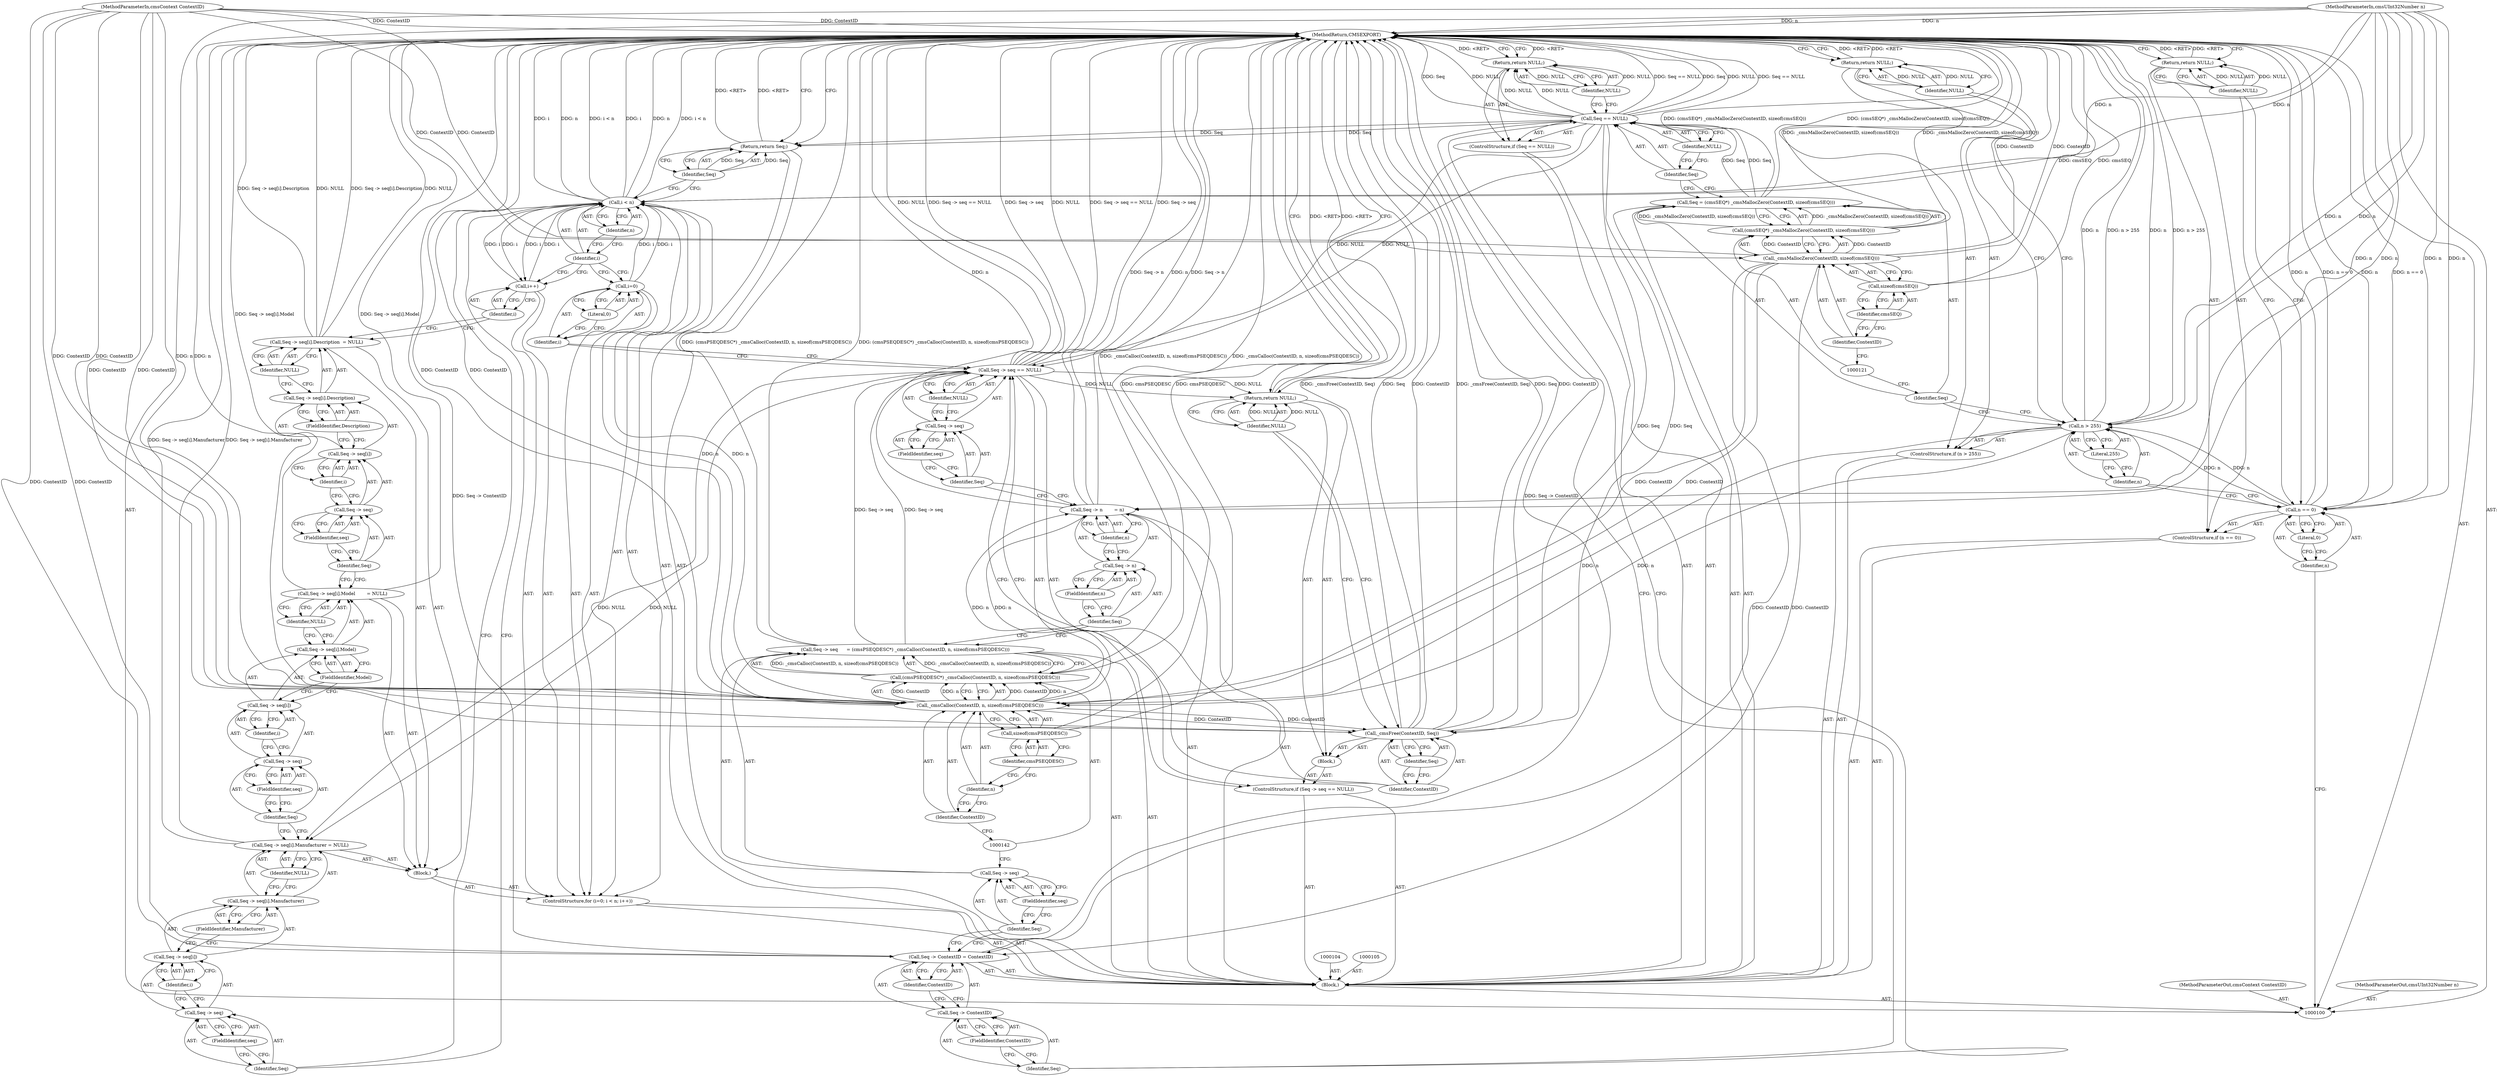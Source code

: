 digraph "0_Little-CMS_91c2db7f2559be504211b283bc3a2c631d6f06d9_0" {
"1000101" [label="(MethodParameterIn,cmsContext ContextID)"];
"1000277" [label="(MethodParameterOut,cmsContext ContextID)"];
"1000102" [label="(MethodParameterIn,cmsUInt32Number n)"];
"1000278" [label="(MethodParameterOut,cmsUInt32Number n)"];
"1000204" [label="(MethodReturn,CMSEXPORT)"];
"1000120" [label="(Call,(cmsSEQ*) _cmsMallocZero(ContextID, sizeof(cmsSEQ)))"];
"1000122" [label="(Call,_cmsMallocZero(ContextID, sizeof(cmsSEQ)))"];
"1000123" [label="(Identifier,ContextID)"];
"1000118" [label="(Call,Seq = (cmsSEQ*) _cmsMallocZero(ContextID, sizeof(cmsSEQ)))"];
"1000119" [label="(Identifier,Seq)"];
"1000124" [label="(Call,sizeof(cmsSEQ))"];
"1000125" [label="(Identifier,cmsSEQ)"];
"1000129" [label="(Identifier,NULL)"];
"1000130" [label="(Return,return NULL;)"];
"1000131" [label="(Identifier,NULL)"];
"1000126" [label="(ControlStructure,if (Seq == NULL))"];
"1000127" [label="(Call,Seq == NULL)"];
"1000128" [label="(Identifier,Seq)"];
"1000135" [label="(FieldIdentifier,ContextID)"];
"1000136" [label="(Identifier,ContextID)"];
"1000132" [label="(Call,Seq -> ContextID = ContextID)"];
"1000133" [label="(Call,Seq -> ContextID)"];
"1000134" [label="(Identifier,Seq)"];
"1000140" [label="(FieldIdentifier,seq)"];
"1000141" [label="(Call,(cmsPSEQDESC*) _cmsCalloc(ContextID, n, sizeof(cmsPSEQDESC)))"];
"1000143" [label="(Call,_cmsCalloc(ContextID, n, sizeof(cmsPSEQDESC)))"];
"1000144" [label="(Identifier,ContextID)"];
"1000137" [label="(Call,Seq -> seq      = (cmsPSEQDESC*) _cmsCalloc(ContextID, n, sizeof(cmsPSEQDESC)))"];
"1000138" [label="(Call,Seq -> seq)"];
"1000139" [label="(Identifier,Seq)"];
"1000145" [label="(Identifier,n)"];
"1000146" [label="(Call,sizeof(cmsPSEQDESC))"];
"1000147" [label="(Identifier,cmsPSEQDESC)"];
"1000151" [label="(FieldIdentifier,n)"];
"1000152" [label="(Identifier,n)"];
"1000148" [label="(Call,Seq -> n        = n)"];
"1000149" [label="(Call,Seq -> n)"];
"1000150" [label="(Identifier,Seq)"];
"1000157" [label="(FieldIdentifier,seq)"];
"1000158" [label="(Identifier,NULL)"];
"1000159" [label="(Block,)"];
"1000153" [label="(ControlStructure,if (Seq -> seq == NULL))"];
"1000154" [label="(Call,Seq -> seq == NULL)"];
"1000155" [label="(Call,Seq -> seq)"];
"1000156" [label="(Identifier,Seq)"];
"1000161" [label="(Identifier,ContextID)"];
"1000162" [label="(Identifier,Seq)"];
"1000160" [label="(Call,_cmsFree(ContextID, Seq))"];
"1000164" [label="(Identifier,NULL)"];
"1000163" [label="(Return,return NULL;)"];
"1000103" [label="(Block,)"];
"1000166" [label="(Call,i=0)"];
"1000167" [label="(Identifier,i)"];
"1000168" [label="(Literal,0)"];
"1000169" [label="(Call,i < n)"];
"1000170" [label="(Identifier,i)"];
"1000171" [label="(Identifier,n)"];
"1000172" [label="(Call,i++)"];
"1000173" [label="(Identifier,i)"];
"1000174" [label="(Block,)"];
"1000165" [label="(ControlStructure,for (i=0; i < n; i++))"];
"1000180" [label="(FieldIdentifier,seq)"];
"1000181" [label="(Identifier,i)"];
"1000182" [label="(FieldIdentifier,Manufacturer)"];
"1000183" [label="(Identifier,NULL)"];
"1000175" [label="(Call,Seq -> seq[i].Manufacturer = NULL)"];
"1000176" [label="(Call,Seq -> seq[i].Manufacturer)"];
"1000177" [label="(Call,Seq -> seq[i])"];
"1000178" [label="(Call,Seq -> seq)"];
"1000179" [label="(Identifier,Seq)"];
"1000189" [label="(FieldIdentifier,seq)"];
"1000190" [label="(Identifier,i)"];
"1000191" [label="(FieldIdentifier,Model)"];
"1000192" [label="(Identifier,NULL)"];
"1000184" [label="(Call,Seq -> seq[i].Model        = NULL)"];
"1000185" [label="(Call,Seq -> seq[i].Model)"];
"1000186" [label="(Call,Seq -> seq[i])"];
"1000187" [label="(Call,Seq -> seq)"];
"1000188" [label="(Identifier,Seq)"];
"1000198" [label="(FieldIdentifier,seq)"];
"1000199" [label="(Identifier,i)"];
"1000200" [label="(FieldIdentifier,Description)"];
"1000201" [label="(Identifier,NULL)"];
"1000193" [label="(Call,Seq -> seq[i].Description  = NULL)"];
"1000194" [label="(Call,Seq -> seq[i].Description)"];
"1000195" [label="(Call,Seq -> seq[i])"];
"1000196" [label="(Call,Seq -> seq)"];
"1000197" [label="(Identifier,Seq)"];
"1000203" [label="(Identifier,Seq)"];
"1000202" [label="(Return,return Seq;)"];
"1000109" [label="(Literal,0)"];
"1000110" [label="(Return,return NULL;)"];
"1000111" [label="(Identifier,NULL)"];
"1000106" [label="(ControlStructure,if (n == 0))"];
"1000107" [label="(Call,n == 0)"];
"1000108" [label="(Identifier,n)"];
"1000115" [label="(Literal,255)"];
"1000116" [label="(Return,return NULL;)"];
"1000117" [label="(Identifier,NULL)"];
"1000112" [label="(ControlStructure,if (n > 255))"];
"1000113" [label="(Call,n > 255)"];
"1000114" [label="(Identifier,n)"];
"1000101" -> "1000100"  [label="AST: "];
"1000101" -> "1000204"  [label="DDG: ContextID"];
"1000101" -> "1000122"  [label="DDG: ContextID"];
"1000101" -> "1000132"  [label="DDG: ContextID"];
"1000101" -> "1000143"  [label="DDG: ContextID"];
"1000101" -> "1000160"  [label="DDG: ContextID"];
"1000277" -> "1000100"  [label="AST: "];
"1000102" -> "1000100"  [label="AST: "];
"1000102" -> "1000204"  [label="DDG: n"];
"1000102" -> "1000107"  [label="DDG: n"];
"1000102" -> "1000113"  [label="DDG: n"];
"1000102" -> "1000143"  [label="DDG: n"];
"1000102" -> "1000148"  [label="DDG: n"];
"1000102" -> "1000169"  [label="DDG: n"];
"1000278" -> "1000100"  [label="AST: "];
"1000204" -> "1000100"  [label="AST: "];
"1000204" -> "1000110"  [label="CFG: "];
"1000204" -> "1000116"  [label="CFG: "];
"1000204" -> "1000130"  [label="CFG: "];
"1000204" -> "1000163"  [label="CFG: "];
"1000204" -> "1000202"  [label="CFG: "];
"1000116" -> "1000204"  [label="DDG: <RET>"];
"1000107" -> "1000204"  [label="DDG: n"];
"1000107" -> "1000204"  [label="DDG: n == 0"];
"1000184" -> "1000204"  [label="DDG: Seq -> seq[i].Model"];
"1000169" -> "1000204"  [label="DDG: i < n"];
"1000169" -> "1000204"  [label="DDG: i"];
"1000169" -> "1000204"  [label="DDG: n"];
"1000127" -> "1000204"  [label="DDG: Seq == NULL"];
"1000127" -> "1000204"  [label="DDG: Seq"];
"1000127" -> "1000204"  [label="DDG: NULL"];
"1000154" -> "1000204"  [label="DDG: Seq -> seq == NULL"];
"1000154" -> "1000204"  [label="DDG: Seq -> seq"];
"1000154" -> "1000204"  [label="DDG: NULL"];
"1000124" -> "1000204"  [label="DDG: cmsSEQ"];
"1000193" -> "1000204"  [label="DDG: Seq -> seq[i].Description"];
"1000193" -> "1000204"  [label="DDG: NULL"];
"1000113" -> "1000204"  [label="DDG: n"];
"1000113" -> "1000204"  [label="DDG: n > 255"];
"1000160" -> "1000204"  [label="DDG: _cmsFree(ContextID, Seq)"];
"1000160" -> "1000204"  [label="DDG: Seq"];
"1000160" -> "1000204"  [label="DDG: ContextID"];
"1000122" -> "1000204"  [label="DDG: ContextID"];
"1000137" -> "1000204"  [label="DDG: (cmsPSEQDESC*) _cmsCalloc(ContextID, n, sizeof(cmsPSEQDESC))"];
"1000148" -> "1000204"  [label="DDG: n"];
"1000148" -> "1000204"  [label="DDG: Seq -> n"];
"1000143" -> "1000204"  [label="DDG: ContextID"];
"1000175" -> "1000204"  [label="DDG: Seq -> seq[i].Manufacturer"];
"1000132" -> "1000204"  [label="DDG: Seq -> ContextID"];
"1000102" -> "1000204"  [label="DDG: n"];
"1000101" -> "1000204"  [label="DDG: ContextID"];
"1000118" -> "1000204"  [label="DDG: (cmsSEQ*) _cmsMallocZero(ContextID, sizeof(cmsSEQ))"];
"1000141" -> "1000204"  [label="DDG: _cmsCalloc(ContextID, n, sizeof(cmsPSEQDESC))"];
"1000120" -> "1000204"  [label="DDG: _cmsMallocZero(ContextID, sizeof(cmsSEQ))"];
"1000146" -> "1000204"  [label="DDG: cmsPSEQDESC"];
"1000163" -> "1000204"  [label="DDG: <RET>"];
"1000130" -> "1000204"  [label="DDG: <RET>"];
"1000110" -> "1000204"  [label="DDG: <RET>"];
"1000202" -> "1000204"  [label="DDG: <RET>"];
"1000120" -> "1000118"  [label="AST: "];
"1000120" -> "1000122"  [label="CFG: "];
"1000121" -> "1000120"  [label="AST: "];
"1000122" -> "1000120"  [label="AST: "];
"1000118" -> "1000120"  [label="CFG: "];
"1000120" -> "1000204"  [label="DDG: _cmsMallocZero(ContextID, sizeof(cmsSEQ))"];
"1000120" -> "1000118"  [label="DDG: _cmsMallocZero(ContextID, sizeof(cmsSEQ))"];
"1000122" -> "1000120"  [label="DDG: ContextID"];
"1000122" -> "1000120"  [label="AST: "];
"1000122" -> "1000124"  [label="CFG: "];
"1000123" -> "1000122"  [label="AST: "];
"1000124" -> "1000122"  [label="AST: "];
"1000120" -> "1000122"  [label="CFG: "];
"1000122" -> "1000204"  [label="DDG: ContextID"];
"1000122" -> "1000120"  [label="DDG: ContextID"];
"1000101" -> "1000122"  [label="DDG: ContextID"];
"1000122" -> "1000132"  [label="DDG: ContextID"];
"1000122" -> "1000143"  [label="DDG: ContextID"];
"1000123" -> "1000122"  [label="AST: "];
"1000123" -> "1000121"  [label="CFG: "];
"1000125" -> "1000123"  [label="CFG: "];
"1000118" -> "1000103"  [label="AST: "];
"1000118" -> "1000120"  [label="CFG: "];
"1000119" -> "1000118"  [label="AST: "];
"1000120" -> "1000118"  [label="AST: "];
"1000128" -> "1000118"  [label="CFG: "];
"1000118" -> "1000204"  [label="DDG: (cmsSEQ*) _cmsMallocZero(ContextID, sizeof(cmsSEQ))"];
"1000120" -> "1000118"  [label="DDG: _cmsMallocZero(ContextID, sizeof(cmsSEQ))"];
"1000118" -> "1000127"  [label="DDG: Seq"];
"1000119" -> "1000118"  [label="AST: "];
"1000119" -> "1000113"  [label="CFG: "];
"1000121" -> "1000119"  [label="CFG: "];
"1000124" -> "1000122"  [label="AST: "];
"1000124" -> "1000125"  [label="CFG: "];
"1000125" -> "1000124"  [label="AST: "];
"1000122" -> "1000124"  [label="CFG: "];
"1000124" -> "1000204"  [label="DDG: cmsSEQ"];
"1000125" -> "1000124"  [label="AST: "];
"1000125" -> "1000123"  [label="CFG: "];
"1000124" -> "1000125"  [label="CFG: "];
"1000129" -> "1000127"  [label="AST: "];
"1000129" -> "1000128"  [label="CFG: "];
"1000127" -> "1000129"  [label="CFG: "];
"1000130" -> "1000126"  [label="AST: "];
"1000130" -> "1000131"  [label="CFG: "];
"1000131" -> "1000130"  [label="AST: "];
"1000204" -> "1000130"  [label="CFG: "];
"1000130" -> "1000204"  [label="DDG: <RET>"];
"1000131" -> "1000130"  [label="DDG: NULL"];
"1000127" -> "1000130"  [label="DDG: NULL"];
"1000131" -> "1000130"  [label="AST: "];
"1000131" -> "1000127"  [label="CFG: "];
"1000130" -> "1000131"  [label="CFG: "];
"1000131" -> "1000130"  [label="DDG: NULL"];
"1000126" -> "1000103"  [label="AST: "];
"1000127" -> "1000126"  [label="AST: "];
"1000130" -> "1000126"  [label="AST: "];
"1000127" -> "1000126"  [label="AST: "];
"1000127" -> "1000129"  [label="CFG: "];
"1000128" -> "1000127"  [label="AST: "];
"1000129" -> "1000127"  [label="AST: "];
"1000131" -> "1000127"  [label="CFG: "];
"1000134" -> "1000127"  [label="CFG: "];
"1000127" -> "1000204"  [label="DDG: Seq == NULL"];
"1000127" -> "1000204"  [label="DDG: Seq"];
"1000127" -> "1000204"  [label="DDG: NULL"];
"1000118" -> "1000127"  [label="DDG: Seq"];
"1000127" -> "1000130"  [label="DDG: NULL"];
"1000127" -> "1000154"  [label="DDG: NULL"];
"1000127" -> "1000160"  [label="DDG: Seq"];
"1000127" -> "1000202"  [label="DDG: Seq"];
"1000128" -> "1000127"  [label="AST: "];
"1000128" -> "1000118"  [label="CFG: "];
"1000129" -> "1000128"  [label="CFG: "];
"1000135" -> "1000133"  [label="AST: "];
"1000135" -> "1000134"  [label="CFG: "];
"1000133" -> "1000135"  [label="CFG: "];
"1000136" -> "1000132"  [label="AST: "];
"1000136" -> "1000133"  [label="CFG: "];
"1000132" -> "1000136"  [label="CFG: "];
"1000132" -> "1000103"  [label="AST: "];
"1000132" -> "1000136"  [label="CFG: "];
"1000133" -> "1000132"  [label="AST: "];
"1000136" -> "1000132"  [label="AST: "];
"1000139" -> "1000132"  [label="CFG: "];
"1000132" -> "1000204"  [label="DDG: Seq -> ContextID"];
"1000122" -> "1000132"  [label="DDG: ContextID"];
"1000101" -> "1000132"  [label="DDG: ContextID"];
"1000133" -> "1000132"  [label="AST: "];
"1000133" -> "1000135"  [label="CFG: "];
"1000134" -> "1000133"  [label="AST: "];
"1000135" -> "1000133"  [label="AST: "];
"1000136" -> "1000133"  [label="CFG: "];
"1000134" -> "1000133"  [label="AST: "];
"1000134" -> "1000127"  [label="CFG: "];
"1000135" -> "1000134"  [label="CFG: "];
"1000140" -> "1000138"  [label="AST: "];
"1000140" -> "1000139"  [label="CFG: "];
"1000138" -> "1000140"  [label="CFG: "];
"1000141" -> "1000137"  [label="AST: "];
"1000141" -> "1000143"  [label="CFG: "];
"1000142" -> "1000141"  [label="AST: "];
"1000143" -> "1000141"  [label="AST: "];
"1000137" -> "1000141"  [label="CFG: "];
"1000141" -> "1000204"  [label="DDG: _cmsCalloc(ContextID, n, sizeof(cmsPSEQDESC))"];
"1000141" -> "1000137"  [label="DDG: _cmsCalloc(ContextID, n, sizeof(cmsPSEQDESC))"];
"1000143" -> "1000141"  [label="DDG: ContextID"];
"1000143" -> "1000141"  [label="DDG: n"];
"1000143" -> "1000141"  [label="AST: "];
"1000143" -> "1000146"  [label="CFG: "];
"1000144" -> "1000143"  [label="AST: "];
"1000145" -> "1000143"  [label="AST: "];
"1000146" -> "1000143"  [label="AST: "];
"1000141" -> "1000143"  [label="CFG: "];
"1000143" -> "1000204"  [label="DDG: ContextID"];
"1000143" -> "1000141"  [label="DDG: ContextID"];
"1000143" -> "1000141"  [label="DDG: n"];
"1000101" -> "1000143"  [label="DDG: ContextID"];
"1000122" -> "1000143"  [label="DDG: ContextID"];
"1000113" -> "1000143"  [label="DDG: n"];
"1000102" -> "1000143"  [label="DDG: n"];
"1000143" -> "1000148"  [label="DDG: n"];
"1000143" -> "1000160"  [label="DDG: ContextID"];
"1000143" -> "1000169"  [label="DDG: n"];
"1000144" -> "1000143"  [label="AST: "];
"1000144" -> "1000142"  [label="CFG: "];
"1000145" -> "1000144"  [label="CFG: "];
"1000137" -> "1000103"  [label="AST: "];
"1000137" -> "1000141"  [label="CFG: "];
"1000138" -> "1000137"  [label="AST: "];
"1000141" -> "1000137"  [label="AST: "];
"1000150" -> "1000137"  [label="CFG: "];
"1000137" -> "1000204"  [label="DDG: (cmsPSEQDESC*) _cmsCalloc(ContextID, n, sizeof(cmsPSEQDESC))"];
"1000141" -> "1000137"  [label="DDG: _cmsCalloc(ContextID, n, sizeof(cmsPSEQDESC))"];
"1000137" -> "1000154"  [label="DDG: Seq -> seq"];
"1000138" -> "1000137"  [label="AST: "];
"1000138" -> "1000140"  [label="CFG: "];
"1000139" -> "1000138"  [label="AST: "];
"1000140" -> "1000138"  [label="AST: "];
"1000142" -> "1000138"  [label="CFG: "];
"1000139" -> "1000138"  [label="AST: "];
"1000139" -> "1000132"  [label="CFG: "];
"1000140" -> "1000139"  [label="CFG: "];
"1000145" -> "1000143"  [label="AST: "];
"1000145" -> "1000144"  [label="CFG: "];
"1000147" -> "1000145"  [label="CFG: "];
"1000146" -> "1000143"  [label="AST: "];
"1000146" -> "1000147"  [label="CFG: "];
"1000147" -> "1000146"  [label="AST: "];
"1000143" -> "1000146"  [label="CFG: "];
"1000146" -> "1000204"  [label="DDG: cmsPSEQDESC"];
"1000147" -> "1000146"  [label="AST: "];
"1000147" -> "1000145"  [label="CFG: "];
"1000146" -> "1000147"  [label="CFG: "];
"1000151" -> "1000149"  [label="AST: "];
"1000151" -> "1000150"  [label="CFG: "];
"1000149" -> "1000151"  [label="CFG: "];
"1000152" -> "1000148"  [label="AST: "];
"1000152" -> "1000149"  [label="CFG: "];
"1000148" -> "1000152"  [label="CFG: "];
"1000148" -> "1000103"  [label="AST: "];
"1000148" -> "1000152"  [label="CFG: "];
"1000149" -> "1000148"  [label="AST: "];
"1000152" -> "1000148"  [label="AST: "];
"1000156" -> "1000148"  [label="CFG: "];
"1000148" -> "1000204"  [label="DDG: n"];
"1000148" -> "1000204"  [label="DDG: Seq -> n"];
"1000143" -> "1000148"  [label="DDG: n"];
"1000102" -> "1000148"  [label="DDG: n"];
"1000149" -> "1000148"  [label="AST: "];
"1000149" -> "1000151"  [label="CFG: "];
"1000150" -> "1000149"  [label="AST: "];
"1000151" -> "1000149"  [label="AST: "];
"1000152" -> "1000149"  [label="CFG: "];
"1000150" -> "1000149"  [label="AST: "];
"1000150" -> "1000137"  [label="CFG: "];
"1000151" -> "1000150"  [label="CFG: "];
"1000157" -> "1000155"  [label="AST: "];
"1000157" -> "1000156"  [label="CFG: "];
"1000155" -> "1000157"  [label="CFG: "];
"1000158" -> "1000154"  [label="AST: "];
"1000158" -> "1000155"  [label="CFG: "];
"1000154" -> "1000158"  [label="CFG: "];
"1000159" -> "1000153"  [label="AST: "];
"1000160" -> "1000159"  [label="AST: "];
"1000163" -> "1000159"  [label="AST: "];
"1000153" -> "1000103"  [label="AST: "];
"1000154" -> "1000153"  [label="AST: "];
"1000159" -> "1000153"  [label="AST: "];
"1000154" -> "1000153"  [label="AST: "];
"1000154" -> "1000158"  [label="CFG: "];
"1000155" -> "1000154"  [label="AST: "];
"1000158" -> "1000154"  [label="AST: "];
"1000161" -> "1000154"  [label="CFG: "];
"1000167" -> "1000154"  [label="CFG: "];
"1000154" -> "1000204"  [label="DDG: Seq -> seq == NULL"];
"1000154" -> "1000204"  [label="DDG: Seq -> seq"];
"1000154" -> "1000204"  [label="DDG: NULL"];
"1000137" -> "1000154"  [label="DDG: Seq -> seq"];
"1000127" -> "1000154"  [label="DDG: NULL"];
"1000154" -> "1000163"  [label="DDG: NULL"];
"1000154" -> "1000175"  [label="DDG: NULL"];
"1000155" -> "1000154"  [label="AST: "];
"1000155" -> "1000157"  [label="CFG: "];
"1000156" -> "1000155"  [label="AST: "];
"1000157" -> "1000155"  [label="AST: "];
"1000158" -> "1000155"  [label="CFG: "];
"1000156" -> "1000155"  [label="AST: "];
"1000156" -> "1000148"  [label="CFG: "];
"1000157" -> "1000156"  [label="CFG: "];
"1000161" -> "1000160"  [label="AST: "];
"1000161" -> "1000154"  [label="CFG: "];
"1000162" -> "1000161"  [label="CFG: "];
"1000162" -> "1000160"  [label="AST: "];
"1000162" -> "1000161"  [label="CFG: "];
"1000160" -> "1000162"  [label="CFG: "];
"1000160" -> "1000159"  [label="AST: "];
"1000160" -> "1000162"  [label="CFG: "];
"1000161" -> "1000160"  [label="AST: "];
"1000162" -> "1000160"  [label="AST: "];
"1000164" -> "1000160"  [label="CFG: "];
"1000160" -> "1000204"  [label="DDG: _cmsFree(ContextID, Seq)"];
"1000160" -> "1000204"  [label="DDG: Seq"];
"1000160" -> "1000204"  [label="DDG: ContextID"];
"1000143" -> "1000160"  [label="DDG: ContextID"];
"1000101" -> "1000160"  [label="DDG: ContextID"];
"1000127" -> "1000160"  [label="DDG: Seq"];
"1000164" -> "1000163"  [label="AST: "];
"1000164" -> "1000160"  [label="CFG: "];
"1000163" -> "1000164"  [label="CFG: "];
"1000164" -> "1000163"  [label="DDG: NULL"];
"1000163" -> "1000159"  [label="AST: "];
"1000163" -> "1000164"  [label="CFG: "];
"1000164" -> "1000163"  [label="AST: "];
"1000204" -> "1000163"  [label="CFG: "];
"1000163" -> "1000204"  [label="DDG: <RET>"];
"1000164" -> "1000163"  [label="DDG: NULL"];
"1000154" -> "1000163"  [label="DDG: NULL"];
"1000103" -> "1000100"  [label="AST: "];
"1000104" -> "1000103"  [label="AST: "];
"1000105" -> "1000103"  [label="AST: "];
"1000106" -> "1000103"  [label="AST: "];
"1000112" -> "1000103"  [label="AST: "];
"1000118" -> "1000103"  [label="AST: "];
"1000126" -> "1000103"  [label="AST: "];
"1000132" -> "1000103"  [label="AST: "];
"1000137" -> "1000103"  [label="AST: "];
"1000148" -> "1000103"  [label="AST: "];
"1000153" -> "1000103"  [label="AST: "];
"1000165" -> "1000103"  [label="AST: "];
"1000202" -> "1000103"  [label="AST: "];
"1000166" -> "1000165"  [label="AST: "];
"1000166" -> "1000168"  [label="CFG: "];
"1000167" -> "1000166"  [label="AST: "];
"1000168" -> "1000166"  [label="AST: "];
"1000170" -> "1000166"  [label="CFG: "];
"1000166" -> "1000169"  [label="DDG: i"];
"1000167" -> "1000166"  [label="AST: "];
"1000167" -> "1000154"  [label="CFG: "];
"1000168" -> "1000167"  [label="CFG: "];
"1000168" -> "1000166"  [label="AST: "];
"1000168" -> "1000167"  [label="CFG: "];
"1000166" -> "1000168"  [label="CFG: "];
"1000169" -> "1000165"  [label="AST: "];
"1000169" -> "1000171"  [label="CFG: "];
"1000170" -> "1000169"  [label="AST: "];
"1000171" -> "1000169"  [label="AST: "];
"1000179" -> "1000169"  [label="CFG: "];
"1000203" -> "1000169"  [label="CFG: "];
"1000169" -> "1000204"  [label="DDG: i < n"];
"1000169" -> "1000204"  [label="DDG: i"];
"1000169" -> "1000204"  [label="DDG: n"];
"1000166" -> "1000169"  [label="DDG: i"];
"1000172" -> "1000169"  [label="DDG: i"];
"1000102" -> "1000169"  [label="DDG: n"];
"1000143" -> "1000169"  [label="DDG: n"];
"1000169" -> "1000172"  [label="DDG: i"];
"1000170" -> "1000169"  [label="AST: "];
"1000170" -> "1000166"  [label="CFG: "];
"1000170" -> "1000172"  [label="CFG: "];
"1000171" -> "1000170"  [label="CFG: "];
"1000171" -> "1000169"  [label="AST: "];
"1000171" -> "1000170"  [label="CFG: "];
"1000169" -> "1000171"  [label="CFG: "];
"1000172" -> "1000165"  [label="AST: "];
"1000172" -> "1000173"  [label="CFG: "];
"1000173" -> "1000172"  [label="AST: "];
"1000170" -> "1000172"  [label="CFG: "];
"1000172" -> "1000169"  [label="DDG: i"];
"1000169" -> "1000172"  [label="DDG: i"];
"1000173" -> "1000172"  [label="AST: "];
"1000173" -> "1000193"  [label="CFG: "];
"1000172" -> "1000173"  [label="CFG: "];
"1000174" -> "1000165"  [label="AST: "];
"1000175" -> "1000174"  [label="AST: "];
"1000184" -> "1000174"  [label="AST: "];
"1000193" -> "1000174"  [label="AST: "];
"1000165" -> "1000103"  [label="AST: "];
"1000166" -> "1000165"  [label="AST: "];
"1000169" -> "1000165"  [label="AST: "];
"1000172" -> "1000165"  [label="AST: "];
"1000174" -> "1000165"  [label="AST: "];
"1000180" -> "1000178"  [label="AST: "];
"1000180" -> "1000179"  [label="CFG: "];
"1000178" -> "1000180"  [label="CFG: "];
"1000181" -> "1000177"  [label="AST: "];
"1000181" -> "1000178"  [label="CFG: "];
"1000177" -> "1000181"  [label="CFG: "];
"1000182" -> "1000176"  [label="AST: "];
"1000182" -> "1000177"  [label="CFG: "];
"1000176" -> "1000182"  [label="CFG: "];
"1000183" -> "1000175"  [label="AST: "];
"1000183" -> "1000176"  [label="CFG: "];
"1000175" -> "1000183"  [label="CFG: "];
"1000175" -> "1000174"  [label="AST: "];
"1000175" -> "1000183"  [label="CFG: "];
"1000176" -> "1000175"  [label="AST: "];
"1000183" -> "1000175"  [label="AST: "];
"1000188" -> "1000175"  [label="CFG: "];
"1000175" -> "1000204"  [label="DDG: Seq -> seq[i].Manufacturer"];
"1000154" -> "1000175"  [label="DDG: NULL"];
"1000176" -> "1000175"  [label="AST: "];
"1000176" -> "1000182"  [label="CFG: "];
"1000177" -> "1000176"  [label="AST: "];
"1000182" -> "1000176"  [label="AST: "];
"1000183" -> "1000176"  [label="CFG: "];
"1000177" -> "1000176"  [label="AST: "];
"1000177" -> "1000181"  [label="CFG: "];
"1000178" -> "1000177"  [label="AST: "];
"1000181" -> "1000177"  [label="AST: "];
"1000182" -> "1000177"  [label="CFG: "];
"1000178" -> "1000177"  [label="AST: "];
"1000178" -> "1000180"  [label="CFG: "];
"1000179" -> "1000178"  [label="AST: "];
"1000180" -> "1000178"  [label="AST: "];
"1000181" -> "1000178"  [label="CFG: "];
"1000179" -> "1000178"  [label="AST: "];
"1000179" -> "1000169"  [label="CFG: "];
"1000180" -> "1000179"  [label="CFG: "];
"1000189" -> "1000187"  [label="AST: "];
"1000189" -> "1000188"  [label="CFG: "];
"1000187" -> "1000189"  [label="CFG: "];
"1000190" -> "1000186"  [label="AST: "];
"1000190" -> "1000187"  [label="CFG: "];
"1000186" -> "1000190"  [label="CFG: "];
"1000191" -> "1000185"  [label="AST: "];
"1000191" -> "1000186"  [label="CFG: "];
"1000185" -> "1000191"  [label="CFG: "];
"1000192" -> "1000184"  [label="AST: "];
"1000192" -> "1000185"  [label="CFG: "];
"1000184" -> "1000192"  [label="CFG: "];
"1000184" -> "1000174"  [label="AST: "];
"1000184" -> "1000192"  [label="CFG: "];
"1000185" -> "1000184"  [label="AST: "];
"1000192" -> "1000184"  [label="AST: "];
"1000197" -> "1000184"  [label="CFG: "];
"1000184" -> "1000204"  [label="DDG: Seq -> seq[i].Model"];
"1000185" -> "1000184"  [label="AST: "];
"1000185" -> "1000191"  [label="CFG: "];
"1000186" -> "1000185"  [label="AST: "];
"1000191" -> "1000185"  [label="AST: "];
"1000192" -> "1000185"  [label="CFG: "];
"1000186" -> "1000185"  [label="AST: "];
"1000186" -> "1000190"  [label="CFG: "];
"1000187" -> "1000186"  [label="AST: "];
"1000190" -> "1000186"  [label="AST: "];
"1000191" -> "1000186"  [label="CFG: "];
"1000187" -> "1000186"  [label="AST: "];
"1000187" -> "1000189"  [label="CFG: "];
"1000188" -> "1000187"  [label="AST: "];
"1000189" -> "1000187"  [label="AST: "];
"1000190" -> "1000187"  [label="CFG: "];
"1000188" -> "1000187"  [label="AST: "];
"1000188" -> "1000175"  [label="CFG: "];
"1000189" -> "1000188"  [label="CFG: "];
"1000198" -> "1000196"  [label="AST: "];
"1000198" -> "1000197"  [label="CFG: "];
"1000196" -> "1000198"  [label="CFG: "];
"1000199" -> "1000195"  [label="AST: "];
"1000199" -> "1000196"  [label="CFG: "];
"1000195" -> "1000199"  [label="CFG: "];
"1000200" -> "1000194"  [label="AST: "];
"1000200" -> "1000195"  [label="CFG: "];
"1000194" -> "1000200"  [label="CFG: "];
"1000201" -> "1000193"  [label="AST: "];
"1000201" -> "1000194"  [label="CFG: "];
"1000193" -> "1000201"  [label="CFG: "];
"1000193" -> "1000174"  [label="AST: "];
"1000193" -> "1000201"  [label="CFG: "];
"1000194" -> "1000193"  [label="AST: "];
"1000201" -> "1000193"  [label="AST: "];
"1000173" -> "1000193"  [label="CFG: "];
"1000193" -> "1000204"  [label="DDG: Seq -> seq[i].Description"];
"1000193" -> "1000204"  [label="DDG: NULL"];
"1000194" -> "1000193"  [label="AST: "];
"1000194" -> "1000200"  [label="CFG: "];
"1000195" -> "1000194"  [label="AST: "];
"1000200" -> "1000194"  [label="AST: "];
"1000201" -> "1000194"  [label="CFG: "];
"1000195" -> "1000194"  [label="AST: "];
"1000195" -> "1000199"  [label="CFG: "];
"1000196" -> "1000195"  [label="AST: "];
"1000199" -> "1000195"  [label="AST: "];
"1000200" -> "1000195"  [label="CFG: "];
"1000196" -> "1000195"  [label="AST: "];
"1000196" -> "1000198"  [label="CFG: "];
"1000197" -> "1000196"  [label="AST: "];
"1000198" -> "1000196"  [label="AST: "];
"1000199" -> "1000196"  [label="CFG: "];
"1000197" -> "1000196"  [label="AST: "];
"1000197" -> "1000184"  [label="CFG: "];
"1000198" -> "1000197"  [label="CFG: "];
"1000203" -> "1000202"  [label="AST: "];
"1000203" -> "1000169"  [label="CFG: "];
"1000202" -> "1000203"  [label="CFG: "];
"1000203" -> "1000202"  [label="DDG: Seq"];
"1000202" -> "1000103"  [label="AST: "];
"1000202" -> "1000203"  [label="CFG: "];
"1000203" -> "1000202"  [label="AST: "];
"1000204" -> "1000202"  [label="CFG: "];
"1000202" -> "1000204"  [label="DDG: <RET>"];
"1000203" -> "1000202"  [label="DDG: Seq"];
"1000127" -> "1000202"  [label="DDG: Seq"];
"1000109" -> "1000107"  [label="AST: "];
"1000109" -> "1000108"  [label="CFG: "];
"1000107" -> "1000109"  [label="CFG: "];
"1000110" -> "1000106"  [label="AST: "];
"1000110" -> "1000111"  [label="CFG: "];
"1000111" -> "1000110"  [label="AST: "];
"1000204" -> "1000110"  [label="CFG: "];
"1000110" -> "1000204"  [label="DDG: <RET>"];
"1000111" -> "1000110"  [label="DDG: NULL"];
"1000111" -> "1000110"  [label="AST: "];
"1000111" -> "1000107"  [label="CFG: "];
"1000110" -> "1000111"  [label="CFG: "];
"1000111" -> "1000110"  [label="DDG: NULL"];
"1000106" -> "1000103"  [label="AST: "];
"1000107" -> "1000106"  [label="AST: "];
"1000110" -> "1000106"  [label="AST: "];
"1000107" -> "1000106"  [label="AST: "];
"1000107" -> "1000109"  [label="CFG: "];
"1000108" -> "1000107"  [label="AST: "];
"1000109" -> "1000107"  [label="AST: "];
"1000111" -> "1000107"  [label="CFG: "];
"1000114" -> "1000107"  [label="CFG: "];
"1000107" -> "1000204"  [label="DDG: n"];
"1000107" -> "1000204"  [label="DDG: n == 0"];
"1000102" -> "1000107"  [label="DDG: n"];
"1000107" -> "1000113"  [label="DDG: n"];
"1000108" -> "1000107"  [label="AST: "];
"1000108" -> "1000100"  [label="CFG: "];
"1000109" -> "1000108"  [label="CFG: "];
"1000115" -> "1000113"  [label="AST: "];
"1000115" -> "1000114"  [label="CFG: "];
"1000113" -> "1000115"  [label="CFG: "];
"1000116" -> "1000112"  [label="AST: "];
"1000116" -> "1000117"  [label="CFG: "];
"1000117" -> "1000116"  [label="AST: "];
"1000204" -> "1000116"  [label="CFG: "];
"1000116" -> "1000204"  [label="DDG: <RET>"];
"1000117" -> "1000116"  [label="DDG: NULL"];
"1000117" -> "1000116"  [label="AST: "];
"1000117" -> "1000113"  [label="CFG: "];
"1000116" -> "1000117"  [label="CFG: "];
"1000117" -> "1000116"  [label="DDG: NULL"];
"1000112" -> "1000103"  [label="AST: "];
"1000113" -> "1000112"  [label="AST: "];
"1000116" -> "1000112"  [label="AST: "];
"1000113" -> "1000112"  [label="AST: "];
"1000113" -> "1000115"  [label="CFG: "];
"1000114" -> "1000113"  [label="AST: "];
"1000115" -> "1000113"  [label="AST: "];
"1000117" -> "1000113"  [label="CFG: "];
"1000119" -> "1000113"  [label="CFG: "];
"1000113" -> "1000204"  [label="DDG: n"];
"1000113" -> "1000204"  [label="DDG: n > 255"];
"1000107" -> "1000113"  [label="DDG: n"];
"1000102" -> "1000113"  [label="DDG: n"];
"1000113" -> "1000143"  [label="DDG: n"];
"1000114" -> "1000113"  [label="AST: "];
"1000114" -> "1000107"  [label="CFG: "];
"1000115" -> "1000114"  [label="CFG: "];
}
